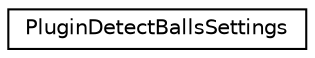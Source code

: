 digraph "Graphical Class Hierarchy"
{
 // INTERACTIVE_SVG=YES
  edge [fontname="Helvetica",fontsize="10",labelfontname="Helvetica",labelfontsize="10"];
  node [fontname="Helvetica",fontsize="10",shape=record];
  rankdir="LR";
  Node1 [label="PluginDetectBallsSettings",height=0.2,width=0.4,color="black", fillcolor="white", style="filled",URL="$dc/d8d/class_plugin_detect_balls_settings.html"];
}
